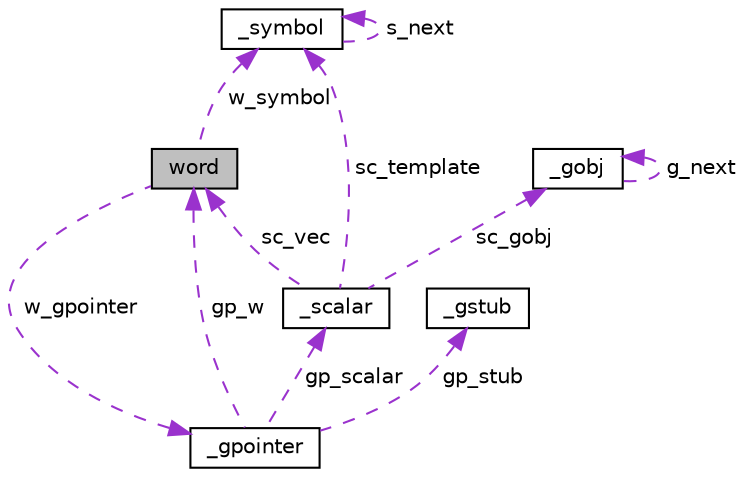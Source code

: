 digraph "word"
{
 // LATEX_PDF_SIZE
  edge [fontname="Helvetica",fontsize="10",labelfontname="Helvetica",labelfontsize="10"];
  node [fontname="Helvetica",fontsize="10",shape=record];
  Node1 [label="word",height=0.2,width=0.4,color="black", fillcolor="grey75", style="filled", fontcolor="black",tooltip=" "];
  Node2 -> Node1 [dir="back",color="darkorchid3",fontsize="10",style="dashed",label=" w_symbol" ,fontname="Helvetica"];
  Node2 [label="_symbol",height=0.2,width=0.4,color="black", fillcolor="white", style="filled",URL="$struct__symbol.html",tooltip=" "];
  Node2 -> Node2 [dir="back",color="darkorchid3",fontsize="10",style="dashed",label=" s_next" ,fontname="Helvetica"];
  Node3 -> Node1 [dir="back",color="darkorchid3",fontsize="10",style="dashed",label=" w_gpointer" ,fontname="Helvetica"];
  Node3 [label="_gpointer",height=0.2,width=0.4,color="black", fillcolor="white", style="filled",URL="$struct__gpointer.html",tooltip=" "];
  Node4 -> Node3 [dir="back",color="darkorchid3",fontsize="10",style="dashed",label=" gp_scalar" ,fontname="Helvetica"];
  Node4 [label="_scalar",height=0.2,width=0.4,color="black", fillcolor="white", style="filled",URL="$struct__scalar.html",tooltip=" "];
  Node5 -> Node4 [dir="back",color="darkorchid3",fontsize="10",style="dashed",label=" sc_gobj" ,fontname="Helvetica"];
  Node5 [label="_gobj",height=0.2,width=0.4,color="black", fillcolor="white", style="filled",URL="$struct__gobj.html",tooltip=" "];
  Node5 -> Node5 [dir="back",color="darkorchid3",fontsize="10",style="dashed",label=" g_next" ,fontname="Helvetica"];
  Node2 -> Node4 [dir="back",color="darkorchid3",fontsize="10",style="dashed",label=" sc_template" ,fontname="Helvetica"];
  Node1 -> Node4 [dir="back",color="darkorchid3",fontsize="10",style="dashed",label=" sc_vec" ,fontname="Helvetica"];
  Node6 -> Node3 [dir="back",color="darkorchid3",fontsize="10",style="dashed",label=" gp_stub" ,fontname="Helvetica"];
  Node6 [label="_gstub",height=0.2,width=0.4,color="black", fillcolor="white", style="filled",URL="$struct__gstub.html",tooltip=" "];
  Node1 -> Node3 [dir="back",color="darkorchid3",fontsize="10",style="dashed",label=" gp_w" ,fontname="Helvetica"];
}

